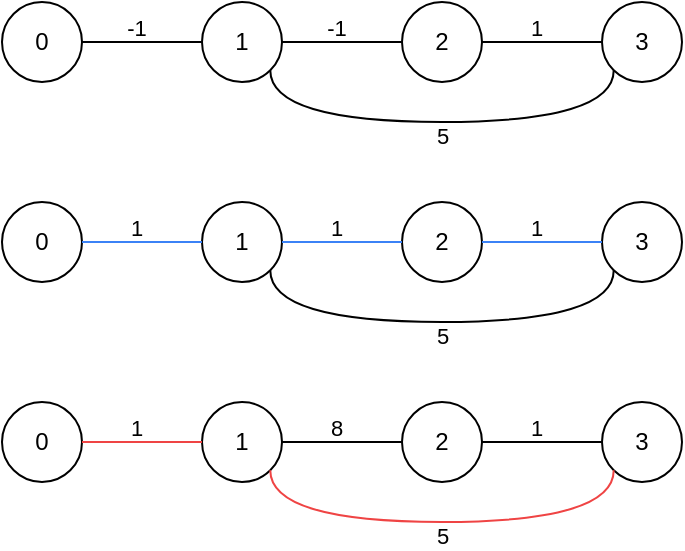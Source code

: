 <mxfile version="25.0.2">
  <diagram name="Page-1" id="Zeq9OJ4D-TZvyMyTPQQJ">
    <mxGraphModel dx="593" dy="485" grid="1" gridSize="10" guides="1" tooltips="1" connect="1" arrows="1" fold="1" page="1" pageScale="1" pageWidth="850" pageHeight="1100" math="0" shadow="0">
      <root>
        <mxCell id="0" />
        <mxCell id="1" parent="0" />
        <mxCell id="2kq_LYE5alqCt2e50xcR-1" value="0" style="ellipse;whiteSpace=wrap;html=1;aspect=fixed;fillColor=none;" vertex="1" parent="1">
          <mxGeometry x="120" y="80" width="40" height="40" as="geometry" />
        </mxCell>
        <mxCell id="2kq_LYE5alqCt2e50xcR-2" value="1" style="ellipse;whiteSpace=wrap;html=1;aspect=fixed;fillColor=none;" vertex="1" parent="1">
          <mxGeometry x="220" y="80" width="40" height="40" as="geometry" />
        </mxCell>
        <mxCell id="2kq_LYE5alqCt2e50xcR-3" value="2" style="ellipse;whiteSpace=wrap;html=1;aspect=fixed;fillColor=none;" vertex="1" parent="1">
          <mxGeometry x="320" y="80" width="40" height="40" as="geometry" />
        </mxCell>
        <mxCell id="2kq_LYE5alqCt2e50xcR-4" value="3" style="ellipse;whiteSpace=wrap;html=1;aspect=fixed;fillColor=none;" vertex="1" parent="1">
          <mxGeometry x="420" y="80" width="40" height="40" as="geometry" />
        </mxCell>
        <mxCell id="2kq_LYE5alqCt2e50xcR-5" value="" style="endArrow=none;html=1;rounded=0;exitX=1;exitY=0.5;exitDx=0;exitDy=0;entryX=0;entryY=0.5;entryDx=0;entryDy=0;" edge="1" parent="1" source="2kq_LYE5alqCt2e50xcR-1" target="2kq_LYE5alqCt2e50xcR-2">
          <mxGeometry width="50" height="50" relative="1" as="geometry">
            <mxPoint x="240" y="100" as="sourcePoint" />
            <mxPoint x="290" y="50" as="targetPoint" />
          </mxGeometry>
        </mxCell>
        <mxCell id="2kq_LYE5alqCt2e50xcR-6" value="-1&lt;div&gt;&lt;br&gt;&lt;/div&gt;" style="edgeLabel;html=1;align=center;verticalAlign=middle;resizable=0;points=[];labelBackgroundColor=none;" vertex="1" connectable="0" parent="2kq_LYE5alqCt2e50xcR-5">
          <mxGeometry x="0.271" relative="1" as="geometry">
            <mxPoint x="-11" as="offset" />
          </mxGeometry>
        </mxCell>
        <mxCell id="2kq_LYE5alqCt2e50xcR-7" value="" style="endArrow=none;html=1;rounded=0;entryX=0;entryY=0.5;entryDx=0;entryDy=0;" edge="1" parent="1" target="2kq_LYE5alqCt2e50xcR-3">
          <mxGeometry width="50" height="50" relative="1" as="geometry">
            <mxPoint x="260" y="100" as="sourcePoint" />
            <mxPoint x="320" y="60" as="targetPoint" />
          </mxGeometry>
        </mxCell>
        <mxCell id="2kq_LYE5alqCt2e50xcR-8" value="-1&lt;div&gt;&lt;br&gt;&lt;/div&gt;" style="edgeLabel;html=1;align=center;verticalAlign=middle;resizable=0;points=[];labelBackgroundColor=none;" vertex="1" connectable="0" parent="2kq_LYE5alqCt2e50xcR-7">
          <mxGeometry x="0.271" relative="1" as="geometry">
            <mxPoint x="-11" as="offset" />
          </mxGeometry>
        </mxCell>
        <mxCell id="2kq_LYE5alqCt2e50xcR-9" value="" style="endArrow=none;html=1;rounded=0;exitX=1;exitY=0.5;exitDx=0;exitDy=0;entryX=0;entryY=0.5;entryDx=0;entryDy=0;" edge="1" parent="1" source="2kq_LYE5alqCt2e50xcR-3" target="2kq_LYE5alqCt2e50xcR-4">
          <mxGeometry width="50" height="50" relative="1" as="geometry">
            <mxPoint x="140" y="120" as="sourcePoint" />
            <mxPoint x="220" y="120" as="targetPoint" />
          </mxGeometry>
        </mxCell>
        <mxCell id="2kq_LYE5alqCt2e50xcR-10" value="&lt;div&gt;1&lt;/div&gt;&lt;div&gt;&lt;br&gt;&lt;/div&gt;" style="edgeLabel;html=1;align=center;verticalAlign=middle;resizable=0;points=[];labelBackgroundColor=none;" vertex="1" connectable="0" parent="2kq_LYE5alqCt2e50xcR-9">
          <mxGeometry x="0.271" relative="1" as="geometry">
            <mxPoint x="-11" as="offset" />
          </mxGeometry>
        </mxCell>
        <mxCell id="2kq_LYE5alqCt2e50xcR-11" value="" style="endArrow=none;html=1;rounded=0;exitX=1;exitY=1;exitDx=0;exitDy=0;entryX=0;entryY=1;entryDx=0;entryDy=0;edgeStyle=orthogonalEdgeStyle;curved=1;" edge="1" parent="1" source="2kq_LYE5alqCt2e50xcR-2" target="2kq_LYE5alqCt2e50xcR-4">
          <mxGeometry width="50" height="50" relative="1" as="geometry">
            <mxPoint x="150" y="130" as="sourcePoint" />
            <mxPoint x="230" y="130" as="targetPoint" />
            <Array as="points">
              <mxPoint x="254" y="140" />
              <mxPoint x="426" y="140" />
            </Array>
          </mxGeometry>
        </mxCell>
        <mxCell id="2kq_LYE5alqCt2e50xcR-12" value="&lt;div&gt;&lt;br&gt;&lt;/div&gt;&lt;div&gt;5&lt;/div&gt;" style="edgeLabel;html=1;align=center;verticalAlign=middle;resizable=0;points=[];labelBackgroundColor=none;" vertex="1" connectable="0" parent="2kq_LYE5alqCt2e50xcR-11">
          <mxGeometry x="0.271" relative="1" as="geometry">
            <mxPoint x="-30" as="offset" />
          </mxGeometry>
        </mxCell>
        <mxCell id="2kq_LYE5alqCt2e50xcR-15" value="0" style="ellipse;whiteSpace=wrap;html=1;aspect=fixed;fillColor=none;" vertex="1" parent="1">
          <mxGeometry x="120" y="180" width="40" height="40" as="geometry" />
        </mxCell>
        <mxCell id="2kq_LYE5alqCt2e50xcR-16" value="1" style="ellipse;whiteSpace=wrap;html=1;aspect=fixed;fillColor=none;" vertex="1" parent="1">
          <mxGeometry x="220" y="180" width="40" height="40" as="geometry" />
        </mxCell>
        <mxCell id="2kq_LYE5alqCt2e50xcR-17" value="2" style="ellipse;whiteSpace=wrap;html=1;aspect=fixed;fillColor=none;" vertex="1" parent="1">
          <mxGeometry x="320" y="180" width="40" height="40" as="geometry" />
        </mxCell>
        <mxCell id="2kq_LYE5alqCt2e50xcR-18" value="3" style="ellipse;whiteSpace=wrap;html=1;aspect=fixed;fillColor=none;" vertex="1" parent="1">
          <mxGeometry x="420" y="180" width="40" height="40" as="geometry" />
        </mxCell>
        <mxCell id="2kq_LYE5alqCt2e50xcR-19" value="" style="endArrow=none;html=1;rounded=0;exitX=1;exitY=0.5;exitDx=0;exitDy=0;entryX=0;entryY=0.5;entryDx=0;entryDy=0;fillColor=#0050ef;strokeColor=#3b82f6;" edge="1" parent="1" source="2kq_LYE5alqCt2e50xcR-15" target="2kq_LYE5alqCt2e50xcR-16">
          <mxGeometry width="50" height="50" relative="1" as="geometry">
            <mxPoint x="240" y="200" as="sourcePoint" />
            <mxPoint x="290" y="150" as="targetPoint" />
          </mxGeometry>
        </mxCell>
        <mxCell id="2kq_LYE5alqCt2e50xcR-20" value="&lt;div&gt;1&lt;/div&gt;&lt;div&gt;&lt;br&gt;&lt;/div&gt;" style="edgeLabel;html=1;align=center;verticalAlign=middle;resizable=0;points=[];labelBackgroundColor=none;" vertex="1" connectable="0" parent="2kq_LYE5alqCt2e50xcR-19">
          <mxGeometry x="0.271" relative="1" as="geometry">
            <mxPoint x="-11" as="offset" />
          </mxGeometry>
        </mxCell>
        <mxCell id="2kq_LYE5alqCt2e50xcR-21" value="" style="endArrow=none;html=1;rounded=0;entryX=0;entryY=0.5;entryDx=0;entryDy=0;fillColor=#0050ef;strokeColor=#3b82f6;" edge="1" parent="1" target="2kq_LYE5alqCt2e50xcR-17">
          <mxGeometry width="50" height="50" relative="1" as="geometry">
            <mxPoint x="260" y="200" as="sourcePoint" />
            <mxPoint x="320" y="160" as="targetPoint" />
          </mxGeometry>
        </mxCell>
        <mxCell id="2kq_LYE5alqCt2e50xcR-22" value="&lt;div&gt;1&lt;/div&gt;&lt;div&gt;&lt;br&gt;&lt;/div&gt;" style="edgeLabel;html=1;align=center;verticalAlign=middle;resizable=0;points=[];labelBackgroundColor=none;" vertex="1" connectable="0" parent="2kq_LYE5alqCt2e50xcR-21">
          <mxGeometry x="0.271" relative="1" as="geometry">
            <mxPoint x="-11" as="offset" />
          </mxGeometry>
        </mxCell>
        <mxCell id="2kq_LYE5alqCt2e50xcR-23" value="" style="endArrow=none;html=1;rounded=0;exitX=1;exitY=0.5;exitDx=0;exitDy=0;entryX=0;entryY=0.5;entryDx=0;entryDy=0;fillColor=#0050ef;strokeColor=#3b82f6;" edge="1" parent="1" source="2kq_LYE5alqCt2e50xcR-17" target="2kq_LYE5alqCt2e50xcR-18">
          <mxGeometry width="50" height="50" relative="1" as="geometry">
            <mxPoint x="140" y="220" as="sourcePoint" />
            <mxPoint x="220" y="220" as="targetPoint" />
          </mxGeometry>
        </mxCell>
        <mxCell id="2kq_LYE5alqCt2e50xcR-24" value="&lt;div&gt;1&lt;/div&gt;&lt;div&gt;&lt;br&gt;&lt;/div&gt;" style="edgeLabel;html=1;align=center;verticalAlign=middle;resizable=0;points=[];labelBackgroundColor=none;" vertex="1" connectable="0" parent="2kq_LYE5alqCt2e50xcR-23">
          <mxGeometry x="0.271" relative="1" as="geometry">
            <mxPoint x="-11" as="offset" />
          </mxGeometry>
        </mxCell>
        <mxCell id="2kq_LYE5alqCt2e50xcR-25" value="" style="endArrow=none;html=1;rounded=0;exitX=1;exitY=1;exitDx=0;exitDy=0;entryX=0;entryY=1;entryDx=0;entryDy=0;edgeStyle=orthogonalEdgeStyle;curved=1;" edge="1" parent="1" source="2kq_LYE5alqCt2e50xcR-16" target="2kq_LYE5alqCt2e50xcR-18">
          <mxGeometry width="50" height="50" relative="1" as="geometry">
            <mxPoint x="150" y="230" as="sourcePoint" />
            <mxPoint x="230" y="230" as="targetPoint" />
            <Array as="points">
              <mxPoint x="254" y="240" />
              <mxPoint x="426" y="240" />
            </Array>
          </mxGeometry>
        </mxCell>
        <mxCell id="2kq_LYE5alqCt2e50xcR-26" value="&lt;div&gt;&lt;br&gt;&lt;/div&gt;&lt;div&gt;5&lt;/div&gt;" style="edgeLabel;html=1;align=center;verticalAlign=middle;resizable=0;points=[];labelBackgroundColor=none;" vertex="1" connectable="0" parent="2kq_LYE5alqCt2e50xcR-25">
          <mxGeometry x="0.271" relative="1" as="geometry">
            <mxPoint x="-30" as="offset" />
          </mxGeometry>
        </mxCell>
        <mxCell id="2kq_LYE5alqCt2e50xcR-27" value="0" style="ellipse;whiteSpace=wrap;html=1;aspect=fixed;fillColor=none;" vertex="1" parent="1">
          <mxGeometry x="120" y="280" width="40" height="40" as="geometry" />
        </mxCell>
        <mxCell id="2kq_LYE5alqCt2e50xcR-28" value="1" style="ellipse;whiteSpace=wrap;html=1;aspect=fixed;fillColor=none;" vertex="1" parent="1">
          <mxGeometry x="220" y="280" width="40" height="40" as="geometry" />
        </mxCell>
        <mxCell id="2kq_LYE5alqCt2e50xcR-29" value="2" style="ellipse;whiteSpace=wrap;html=1;aspect=fixed;fillColor=none;" vertex="1" parent="1">
          <mxGeometry x="320" y="280" width="40" height="40" as="geometry" />
        </mxCell>
        <mxCell id="2kq_LYE5alqCt2e50xcR-30" value="3" style="ellipse;whiteSpace=wrap;html=1;aspect=fixed;fillColor=none;" vertex="1" parent="1">
          <mxGeometry x="420" y="280" width="40" height="40" as="geometry" />
        </mxCell>
        <mxCell id="2kq_LYE5alqCt2e50xcR-31" value="" style="endArrow=none;html=1;rounded=0;exitX=1;exitY=0.5;exitDx=0;exitDy=0;entryX=0;entryY=0.5;entryDx=0;entryDy=0;strokeColor=#ef4444;" edge="1" parent="1" source="2kq_LYE5alqCt2e50xcR-27" target="2kq_LYE5alqCt2e50xcR-28">
          <mxGeometry width="50" height="50" relative="1" as="geometry">
            <mxPoint x="240" y="300" as="sourcePoint" />
            <mxPoint x="290" y="250" as="targetPoint" />
          </mxGeometry>
        </mxCell>
        <mxCell id="2kq_LYE5alqCt2e50xcR-32" value="&lt;div&gt;1&lt;/div&gt;&lt;div&gt;&lt;br&gt;&lt;/div&gt;" style="edgeLabel;html=1;align=center;verticalAlign=middle;resizable=0;points=[];labelBackgroundColor=none;" vertex="1" connectable="0" parent="2kq_LYE5alqCt2e50xcR-31">
          <mxGeometry x="0.271" relative="1" as="geometry">
            <mxPoint x="-11" as="offset" />
          </mxGeometry>
        </mxCell>
        <mxCell id="2kq_LYE5alqCt2e50xcR-33" value="" style="endArrow=none;html=1;rounded=0;entryX=0;entryY=0.5;entryDx=0;entryDy=0;" edge="1" parent="1" target="2kq_LYE5alqCt2e50xcR-29">
          <mxGeometry width="50" height="50" relative="1" as="geometry">
            <mxPoint x="260" y="300" as="sourcePoint" />
            <mxPoint x="320" y="260" as="targetPoint" />
          </mxGeometry>
        </mxCell>
        <mxCell id="2kq_LYE5alqCt2e50xcR-34" value="&lt;div&gt;8&lt;/div&gt;&lt;div&gt;&lt;br&gt;&lt;/div&gt;" style="edgeLabel;html=1;align=center;verticalAlign=middle;resizable=0;points=[];labelBackgroundColor=none;" vertex="1" connectable="0" parent="2kq_LYE5alqCt2e50xcR-33">
          <mxGeometry x="0.271" relative="1" as="geometry">
            <mxPoint x="-11" as="offset" />
          </mxGeometry>
        </mxCell>
        <mxCell id="2kq_LYE5alqCt2e50xcR-35" value="" style="endArrow=none;html=1;rounded=0;exitX=1;exitY=0.5;exitDx=0;exitDy=0;entryX=0;entryY=0.5;entryDx=0;entryDy=0;" edge="1" parent="1" source="2kq_LYE5alqCt2e50xcR-29" target="2kq_LYE5alqCt2e50xcR-30">
          <mxGeometry width="50" height="50" relative="1" as="geometry">
            <mxPoint x="140" y="320" as="sourcePoint" />
            <mxPoint x="220" y="320" as="targetPoint" />
          </mxGeometry>
        </mxCell>
        <mxCell id="2kq_LYE5alqCt2e50xcR-36" value="&lt;div&gt;1&lt;/div&gt;&lt;div&gt;&lt;br&gt;&lt;/div&gt;" style="edgeLabel;html=1;align=center;verticalAlign=middle;resizable=0;points=[];labelBackgroundColor=none;" vertex="1" connectable="0" parent="2kq_LYE5alqCt2e50xcR-35">
          <mxGeometry x="0.271" relative="1" as="geometry">
            <mxPoint x="-11" as="offset" />
          </mxGeometry>
        </mxCell>
        <mxCell id="2kq_LYE5alqCt2e50xcR-37" value="" style="endArrow=none;html=1;rounded=0;exitX=1;exitY=1;exitDx=0;exitDy=0;entryX=0;entryY=1;entryDx=0;entryDy=0;edgeStyle=orthogonalEdgeStyle;curved=1;strokeColor=#ef4444;" edge="1" parent="1" source="2kq_LYE5alqCt2e50xcR-28" target="2kq_LYE5alqCt2e50xcR-30">
          <mxGeometry width="50" height="50" relative="1" as="geometry">
            <mxPoint x="150" y="330" as="sourcePoint" />
            <mxPoint x="230" y="330" as="targetPoint" />
            <Array as="points">
              <mxPoint x="254" y="340" />
              <mxPoint x="426" y="340" />
            </Array>
          </mxGeometry>
        </mxCell>
        <mxCell id="2kq_LYE5alqCt2e50xcR-38" value="&lt;div&gt;&lt;br&gt;&lt;/div&gt;&lt;div&gt;5&lt;/div&gt;" style="edgeLabel;html=1;align=center;verticalAlign=middle;resizable=0;points=[];labelBackgroundColor=none;" vertex="1" connectable="0" parent="2kq_LYE5alqCt2e50xcR-37">
          <mxGeometry x="0.271" relative="1" as="geometry">
            <mxPoint x="-30" as="offset" />
          </mxGeometry>
        </mxCell>
      </root>
    </mxGraphModel>
  </diagram>
</mxfile>

